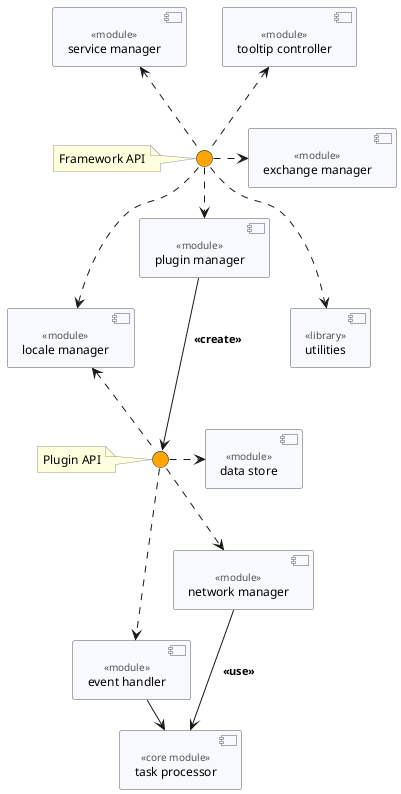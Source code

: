 @startuml Cogspinner

skinparam ComponentBackgroundColor GhostWhite
skinparam ComponentBorderColor #565656
skinparam ComponentFontStyle normal
skinparam ComponentFontSize 12pt
skinparam ComponentFontName Consolas
skinparam ComponentStereotypeFontName Consolas
skinparam ComponentStereotypeFontSize 10pt
skinparam ComponentStereotypeFontColor #515151
skinparam InterfaceBackgroundColor Orange
skinparam NoteFontName Franklin Gothic Medium
skinparam NoteFontSize 12pt
skinparam NoteFontColor black
skinparam NoteBackgroundColor #FEFFDD
skinparam NoteBorderColor #96968D
skinparam ArrowFontName Consolas
skinparam ArrowFontSize 11pt
skinparam ArrowFontStyle bold

' interfaces:

() " " as API
() " " as pluginAPI

' framework modules:

[network manager] as channel <<module>>
[data store] as data <<module>>
[event handler] as event <<module>>
[exchange manager] as exchange <<module>>
[locale manager] as locale <<module>>
[plugin manager] as plugin <<module>>
[service manager] as service <<module>>
[task processor] as task <<core module>>
[tooltip controller] as tooltip <<module>>
[utilities] as utilities <<library>>

' notes:

note left of API: Framework API
note left of pluginAPI: Plugin API

' 

API .> plugin
API ..> locale
API .up.> tooltip
API ..> utilities
API .right.> exchange
API .up.> service

plugin --> pluginAPI : <<create>>

pluginAPI ..> channel
pluginAPI .up.> locale
pluginAPI ..> event
pluginAPI .> data

event -> task : <<use>>
channel --> task : <<use>>

@enduml